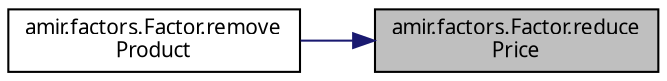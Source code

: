 digraph "amir.factors.Factor.reducePrice"
{
 // LATEX_PDF_SIZE
  edge [fontname="FreeSans.ttf",fontsize="10",labelfontname="FreeSans.ttf",labelfontsize="10"];
  node [fontname="FreeSans.ttf",fontsize="10",shape=record];
  rankdir="RL";
  Node1 [label="amir.factors.Factor.reduce\lPrice",height=0.2,width=0.4,color="black", fillcolor="grey75", style="filled", fontcolor="black",tooltip=" "];
  Node1 -> Node2 [dir="back",color="midnightblue",fontsize="10",style="solid",fontname="FreeSans.ttf"];
  Node2 [label="amir.factors.Factor.remove\lProduct",height=0.2,width=0.4,color="black", fillcolor="white", style="filled",URL="$classamir_1_1factors_1_1_factor.html#ae2a34cadd13203f92dd7aa32313a0900",tooltip=" "];
}
